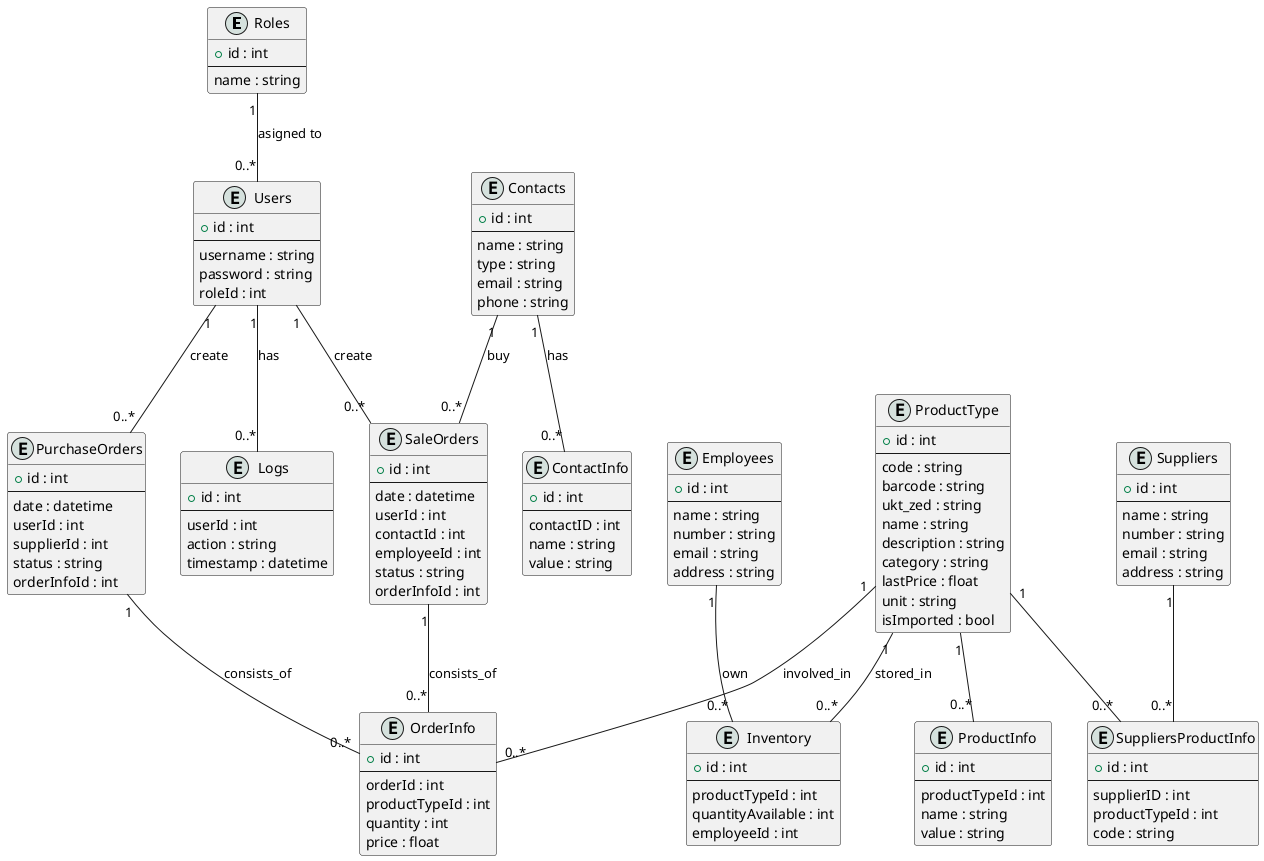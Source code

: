 @startuml
!define table(x) class x << (T,#FFAAAA) >>
!define entity(x) class x << (E,#D5E1DD) >>

entity("Roles") {
  + id : int
  --
  name : string
}

entity("Users") {
  + id : int
  --
  username : string
  password : string
  roleId : int
}

entity("Logs") {
  + id : int
  --
  userId : int
  action : string
  timestamp : datetime
}

entity("Contacts") {
  + id : int
  --
  name : string
  type : string
  email : string
  phone : string
}

entity("ContactInfo") {
  + id : int
  --
  contactID : int
  name : string
  value : string
}

entity("Employees") {
  + id : int
  --
  name : string
  number : string
  email : string
  address : string
}

entity("Suppliers") {
  + id : int
  --
  name : string
  number : string
  email : string
  address : string
}

entity("SuppliersProductInfo") {
  + id : int
  --
  supplierID : int
  productTypeId : int
  code : string
}

entity("ProductInfo") {
  + id : int
  --
  productTypeId : int
  name : string
  value : string
}

entity("ProductType") {
  + id : int
  --
  code : string
  barcode : string
  ukt_zed : string
  name : string
  description : string
  category : string
  lastPrice : float
  unit : string
  isImported : bool
}

entity("Inventory") {
  + id : int
  --
  productTypeId : int
  quantityAvailable : int
  employeeId : int
}

entity("SaleOrders") {
  + id : int
  --
  date : datetime
  userId : int
  contactId : int
  employeeId : int
  status : string
  orderInfoId : int
}

entity("OrderInfo") {
  + id : int
  --
  orderId : int
  productTypeId : int
  quantity : int
  price : float
}

entity("PurchaseOrders") {
  + id : int
  --
  date : datetime
  userId : int
  supplierId : int
  status : string
  orderInfoId : int
}

Roles "1" -- "0..*" Users : asigned to
Users "1" -- "0..*" Logs : has
Users "1" -- "0..*" SaleOrders : create
Users "1" -- "0..*" PurchaseOrders : create
Employees "1" -- "0..*" Inventory : own
Contacts "1" -- "0..*" ContactInfo : has
Contacts "1" -- "0..*" SaleOrders : buy
ProductType "1" -- "0..*" ProductInfo
ProductType "1" -- "0..*" SuppliersProductInfo
Suppliers "1" -- "0..*" SuppliersProductInfo
ProductType "1" -- "0..*" Inventory : stored_in
ProductType "1" -- "0..*" OrderInfo : involved_in
SaleOrders "1" -- "0..*" OrderInfo : consists_of
PurchaseOrders "1" -- "0..*" OrderInfo : consists_of
@enduml
